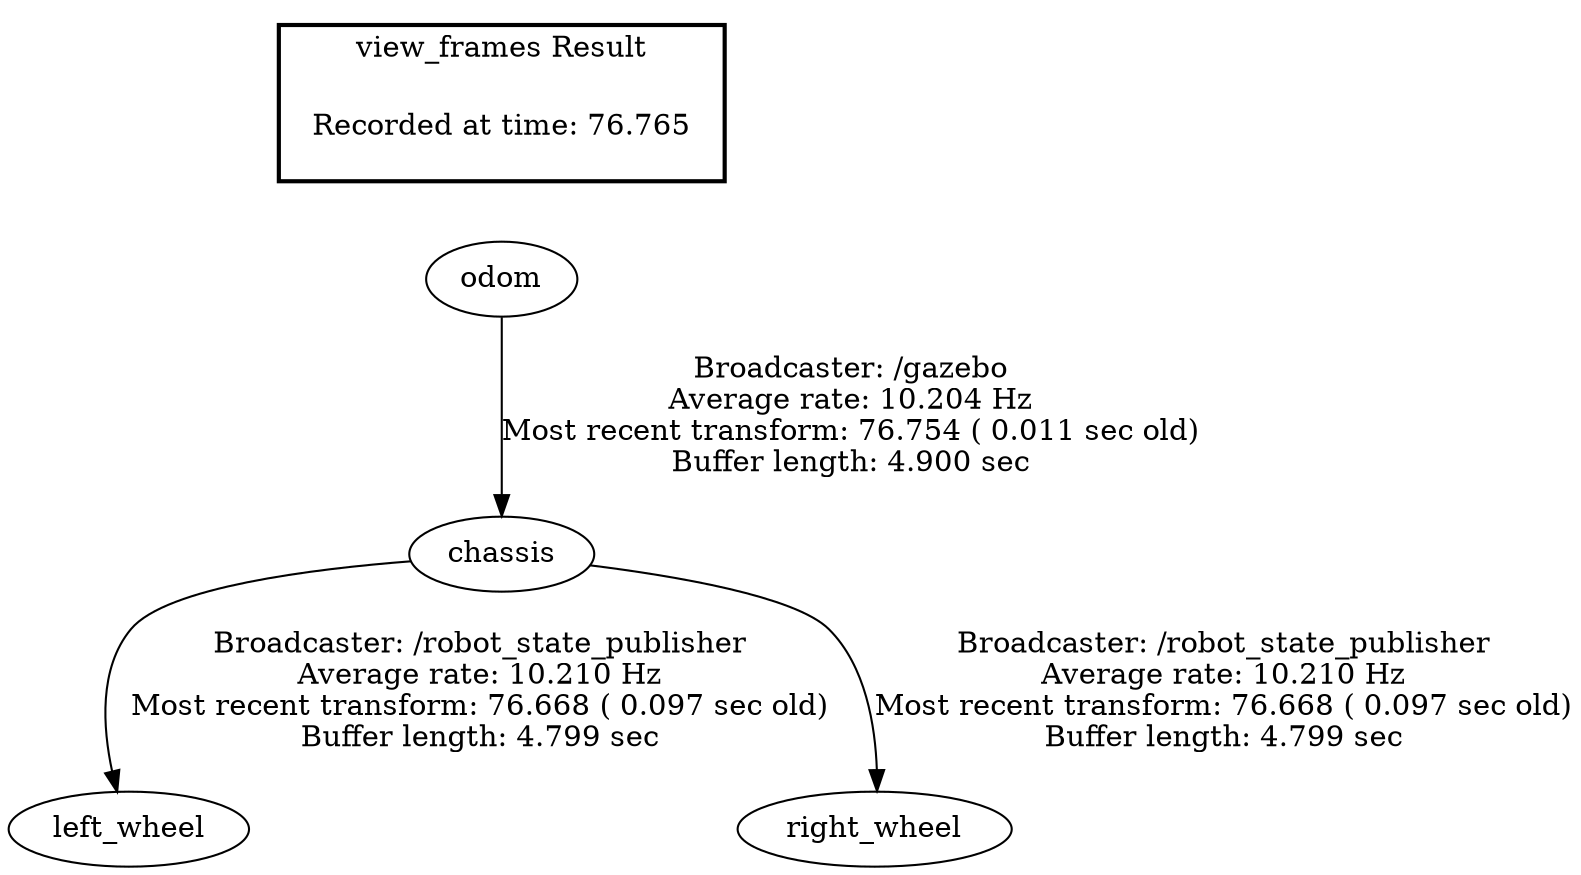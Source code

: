 digraph G {
"odom" -> "chassis"[label="Broadcaster: /gazebo\nAverage rate: 10.204 Hz\nMost recent transform: 76.754 ( 0.011 sec old)\nBuffer length: 4.900 sec\n"];
"chassis" -> "left_wheel"[label="Broadcaster: /robot_state_publisher\nAverage rate: 10.210 Hz\nMost recent transform: 76.668 ( 0.097 sec old)\nBuffer length: 4.799 sec\n"];
"chassis" -> "right_wheel"[label="Broadcaster: /robot_state_publisher\nAverage rate: 10.210 Hz\nMost recent transform: 76.668 ( 0.097 sec old)\nBuffer length: 4.799 sec\n"];
edge [style=invis];
 subgraph cluster_legend { style=bold; color=black; label ="view_frames Result";
"Recorded at time: 76.765"[ shape=plaintext ] ;
 }->"odom";
}